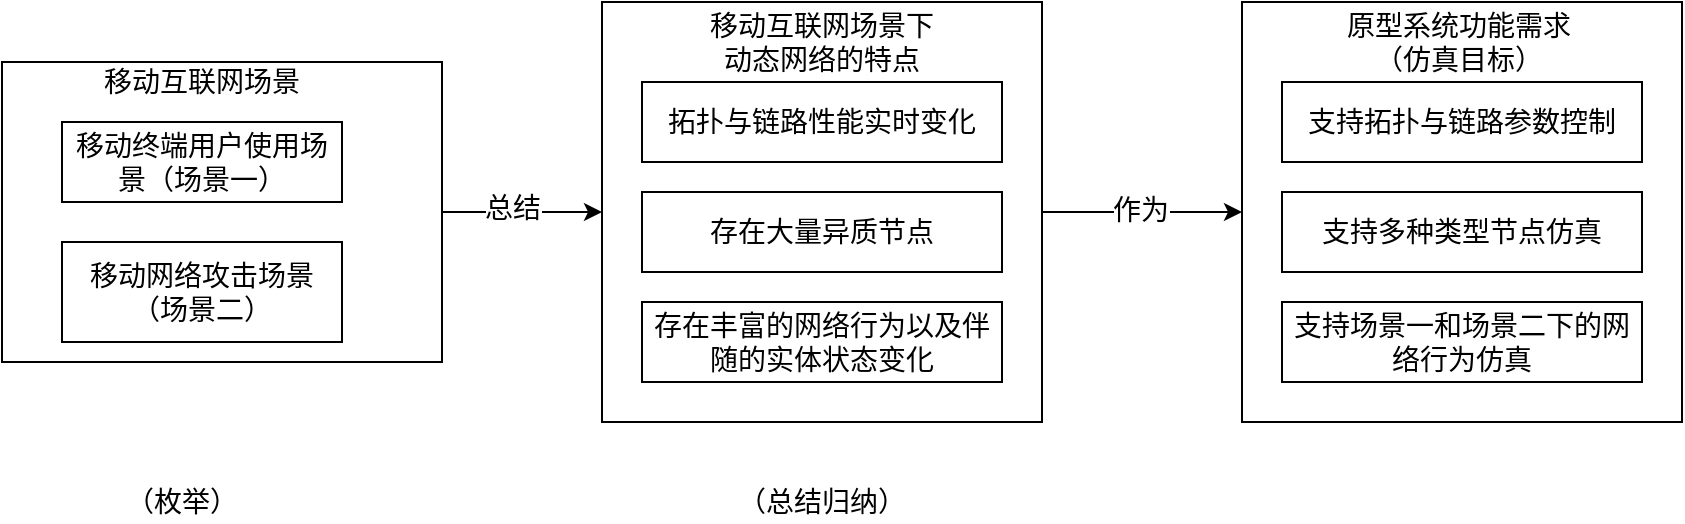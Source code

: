 <mxfile version="12.8.8" type="github" pages="2">
  <diagram id="sswHll2wC1va1XKW06WZ" name="Page-1">
    <mxGraphModel dx="946" dy="516" grid="0" gridSize="10" guides="1" tooltips="1" connect="1" arrows="1" fold="1" page="1" pageScale="1" pageWidth="827" pageHeight="1169" math="0" shadow="0">
      <root>
        <mxCell id="0" />
        <mxCell id="1" parent="0" />
        <mxCell id="4VM7OK9EREBoeNNhaifb-8" value="" style="edgeStyle=orthogonalEdgeStyle;rounded=0;orthogonalLoop=1;jettySize=auto;html=1;" edge="1" parent="1" source="4VM7OK9EREBoeNNhaifb-1" target="4VM7OK9EREBoeNNhaifb-7">
          <mxGeometry relative="1" as="geometry" />
        </mxCell>
        <mxCell id="4VM7OK9EREBoeNNhaifb-12" value="总结" style="text;html=1;align=center;verticalAlign=middle;resizable=0;points=[];labelBackgroundColor=#ffffff;fontSize=14;" vertex="1" connectable="0" parent="4VM7OK9EREBoeNNhaifb-8">
          <mxGeometry x="-0.125" y="2" relative="1" as="geometry">
            <mxPoint as="offset" />
          </mxGeometry>
        </mxCell>
        <mxCell id="4VM7OK9EREBoeNNhaifb-1" value="" style="rounded=0;whiteSpace=wrap;html=1;" vertex="1" parent="1">
          <mxGeometry x="160" y="160" width="220" height="150" as="geometry" />
        </mxCell>
        <mxCell id="4VM7OK9EREBoeNNhaifb-15" value="" style="edgeStyle=orthogonalEdgeStyle;rounded=0;orthogonalLoop=1;jettySize=auto;html=1;" edge="1" parent="1" source="4VM7OK9EREBoeNNhaifb-7" target="4VM7OK9EREBoeNNhaifb-14">
          <mxGeometry relative="1" as="geometry" />
        </mxCell>
        <mxCell id="4VM7OK9EREBoeNNhaifb-16" value="作为" style="text;html=1;align=center;verticalAlign=middle;resizable=0;points=[];labelBackgroundColor=#ffffff;fontSize=14;" vertex="1" connectable="0" parent="4VM7OK9EREBoeNNhaifb-15">
          <mxGeometry x="-0.025" y="1" relative="1" as="geometry">
            <mxPoint as="offset" />
          </mxGeometry>
        </mxCell>
        <mxCell id="4VM7OK9EREBoeNNhaifb-7" value="" style="rounded=0;whiteSpace=wrap;html=1;" vertex="1" parent="1">
          <mxGeometry x="460" y="130" width="220" height="210" as="geometry" />
        </mxCell>
        <mxCell id="4VM7OK9EREBoeNNhaifb-14" value="" style="rounded=0;whiteSpace=wrap;html=1;" vertex="1" parent="1">
          <mxGeometry x="780" y="130" width="220" height="210" as="geometry" />
        </mxCell>
        <mxCell id="4VM7OK9EREBoeNNhaifb-2" value="移动终端用户使用场景（场景一）" style="rounded=0;whiteSpace=wrap;html=1;fontSize=14;" vertex="1" parent="1">
          <mxGeometry x="190" y="190" width="140" height="40" as="geometry" />
        </mxCell>
        <mxCell id="4VM7OK9EREBoeNNhaifb-5" value="移动网络攻击场景（场景二）" style="rounded=0;whiteSpace=wrap;html=1;fontSize=14;" vertex="1" parent="1">
          <mxGeometry x="190" y="250" width="140" height="50" as="geometry" />
        </mxCell>
        <mxCell id="4VM7OK9EREBoeNNhaifb-6" value="移动互联网场景" style="text;html=1;strokeColor=none;fillColor=none;align=center;verticalAlign=middle;whiteSpace=wrap;rounded=0;fontSize=14;" vertex="1" parent="1">
          <mxGeometry x="205" y="170" width="110" as="geometry" />
        </mxCell>
        <mxCell id="4VM7OK9EREBoeNNhaifb-9" value="移动互联网场景下&lt;br&gt;动态网络的特点" style="text;html=1;strokeColor=none;fillColor=none;align=center;verticalAlign=middle;whiteSpace=wrap;rounded=0;fontSize=14;" vertex="1" parent="1">
          <mxGeometry x="470" y="150" width="200" as="geometry" />
        </mxCell>
        <mxCell id="4VM7OK9EREBoeNNhaifb-17" value="原型系统功能需求（仿真目标）" style="text;html=1;strokeColor=none;fillColor=none;align=center;verticalAlign=middle;whiteSpace=wrap;rounded=0;fontSize=14;" vertex="1" parent="1">
          <mxGeometry x="827" y="150" width="123" as="geometry" />
        </mxCell>
        <mxCell id="4VM7OK9EREBoeNNhaifb-19" value="（枚举）" style="text;html=1;strokeColor=none;fillColor=none;align=center;verticalAlign=middle;whiteSpace=wrap;rounded=0;fontSize=14;" vertex="1" parent="1">
          <mxGeometry x="220" y="370" width="60" height="20" as="geometry" />
        </mxCell>
        <mxCell id="4VM7OK9EREBoeNNhaifb-20" value="（总结归纳）" style="text;html=1;strokeColor=none;fillColor=none;align=center;verticalAlign=middle;whiteSpace=wrap;rounded=0;fontSize=14;" vertex="1" parent="1">
          <mxGeometry x="520" y="370" width="100" height="20" as="geometry" />
        </mxCell>
        <mxCell id="4VM7OK9EREBoeNNhaifb-21" value="支持拓扑与链路参数控制" style="rounded=0;whiteSpace=wrap;html=1;fontSize=14;" vertex="1" parent="1">
          <mxGeometry x="800" y="170" width="180" height="40" as="geometry" />
        </mxCell>
        <mxCell id="4VM7OK9EREBoeNNhaifb-23" value="拓扑与链路性能实时变化" style="rounded=0;whiteSpace=wrap;html=1;fontSize=14;" vertex="1" parent="1">
          <mxGeometry x="480" y="170" width="180" height="40" as="geometry" />
        </mxCell>
        <mxCell id="4VM7OK9EREBoeNNhaifb-24" value="存在大量异质节点" style="rounded=0;whiteSpace=wrap;html=1;fontSize=14;" vertex="1" parent="1">
          <mxGeometry x="480" y="225" width="180" height="40" as="geometry" />
        </mxCell>
        <mxCell id="4VM7OK9EREBoeNNhaifb-25" value="存在丰富的网络行为以及伴随的实体状态变化" style="rounded=0;whiteSpace=wrap;html=1;fontSize=14;" vertex="1" parent="1">
          <mxGeometry x="480" y="280" width="180" height="40" as="geometry" />
        </mxCell>
        <mxCell id="4VM7OK9EREBoeNNhaifb-26" value="支持多种类型节点仿真" style="rounded=0;whiteSpace=wrap;html=1;fontSize=14;" vertex="1" parent="1">
          <mxGeometry x="800" y="225" width="180" height="40" as="geometry" />
        </mxCell>
        <mxCell id="4VM7OK9EREBoeNNhaifb-27" value="支持场景一和场景二下的网络行为仿真" style="rounded=0;whiteSpace=wrap;html=1;fontSize=14;" vertex="1" parent="1">
          <mxGeometry x="800" y="280" width="180" height="40" as="geometry" />
        </mxCell>
      </root>
    </mxGraphModel>
  </diagram>
  <diagram id="BgTf6znP6Rn3cYpokhYt" name="论文研究思路">
    <mxGraphModel dx="946" dy="516" grid="1" gridSize="10" guides="1" tooltips="1" connect="1" arrows="1" fold="1" page="1" pageScale="1" pageWidth="827" pageHeight="1169" math="0" shadow="0">
      <root>
        <mxCell id="zPA9QopHJht8WMu36Rwg-0" />
        <mxCell id="zPA9QopHJht8WMu36Rwg-1" parent="zPA9QopHJht8WMu36Rwg-0" />
        <mxCell id="zPA9QopHJht8WMu36Rwg-3" value="" style="rounded=1;whiteSpace=wrap;html=1;fontSize=14;fillColor=#dae8fc;strokeColor=#6c8ebf;" parent="zPA9QopHJht8WMu36Rwg-1" vertex="1">
          <mxGeometry x="120" y="150" width="120" height="270" as="geometry" />
        </mxCell>
        <mxCell id="zPA9QopHJht8WMu36Rwg-4" value="适用场景" style="text;html=1;strokeColor=none;fillColor=none;align=center;verticalAlign=middle;whiteSpace=wrap;rounded=0;fontSize=14;" parent="zPA9QopHJht8WMu36Rwg-1" vertex="1">
          <mxGeometry x="150" y="160" width="60" height="20" as="geometry" />
        </mxCell>
        <mxCell id="62th59zJ8KaFZyCRn4PU-0" value="" style="rounded=1;whiteSpace=wrap;html=1;fontSize=14;fillColor=#e1d5e7;strokeColor=#9673a6;" parent="zPA9QopHJht8WMu36Rwg-1" vertex="1">
          <mxGeometry x="260" y="150" width="120" height="270" as="geometry" />
        </mxCell>
        <mxCell id="62th59zJ8KaFZyCRn4PU-1" value="研究问题" style="text;html=1;strokeColor=none;fillColor=none;align=center;verticalAlign=middle;whiteSpace=wrap;rounded=0;fontSize=14;" parent="zPA9QopHJht8WMu36Rwg-1" vertex="1">
          <mxGeometry x="290" y="160" width="60" height="20" as="geometry" />
        </mxCell>
        <mxCell id="62th59zJ8KaFZyCRn4PU-2" value="" style="rounded=1;whiteSpace=wrap;html=1;fontSize=14;fillColor=#ffe6cc;strokeColor=#d79b00;" parent="zPA9QopHJht8WMu36Rwg-1" vertex="1">
          <mxGeometry x="400" y="150" width="120" height="270" as="geometry" />
        </mxCell>
        <mxCell id="62th59zJ8KaFZyCRn4PU-3" value="研究目标" style="text;html=1;strokeColor=none;fillColor=none;align=center;verticalAlign=middle;whiteSpace=wrap;rounded=0;fontSize=14;" parent="zPA9QopHJht8WMu36Rwg-1" vertex="1">
          <mxGeometry x="430" y="160" width="60" height="20" as="geometry" />
        </mxCell>
        <mxCell id="62th59zJ8KaFZyCRn4PU-4" value="" style="rounded=1;whiteSpace=wrap;html=1;fontSize=14;fillColor=#d5e8d4;strokeColor=#82b366;" parent="zPA9QopHJht8WMu36Rwg-1" vertex="1">
          <mxGeometry x="540" y="150" width="130" height="270" as="geometry" />
        </mxCell>
        <mxCell id="62th59zJ8KaFZyCRn4PU-5" value="详细研究内容" style="text;html=1;strokeColor=none;fillColor=none;align=center;verticalAlign=middle;whiteSpace=wrap;rounded=0;fontSize=14;" parent="zPA9QopHJht8WMu36Rwg-1" vertex="1">
          <mxGeometry x="555" y="160" width="90" height="20" as="geometry" />
        </mxCell>
        <mxCell id="62th59zJ8KaFZyCRn4PU-6" value="" style="rounded=1;whiteSpace=wrap;html=1;fontSize=14;fillColor=#f8cecc;strokeColor=#b85450;" parent="zPA9QopHJht8WMu36Rwg-1" vertex="1">
          <mxGeometry x="697" y="150" width="120" height="270" as="geometry" />
        </mxCell>
        <mxCell id="62th59zJ8KaFZyCRn4PU-7" value="系统设计与实现" style="text;html=1;strokeColor=none;fillColor=none;align=center;verticalAlign=middle;whiteSpace=wrap;rounded=0;fontSize=14;" parent="zPA9QopHJht8WMu36Rwg-1" vertex="1">
          <mxGeometry x="707" y="160" width="100" height="20" as="geometry" />
        </mxCell>
        <mxCell id="F_lgMrP772dCoNAo6Dq6-0" style="rounded=0;orthogonalLoop=1;jettySize=auto;html=1;exitX=1;exitY=0.5;exitDx=0;exitDy=0;entryX=0;entryY=0.5;entryDx=0;entryDy=0;fontSize=14;" parent="zPA9QopHJht8WMu36Rwg-1" source="-ucIprAk_lTgYcTmTCdF-0" target="-ucIprAk_lTgYcTmTCdF-2" edge="1">
          <mxGeometry relative="1" as="geometry" />
        </mxCell>
        <mxCell id="-ucIprAk_lTgYcTmTCdF-0" value="移动终端用户使用场景（场景一）" style="rounded=0;whiteSpace=wrap;html=1;fontSize=14;fillColor=#A9C4EB;" parent="zPA9QopHJht8WMu36Rwg-1" vertex="1">
          <mxGeometry x="153" y="220" width="80" height="50" as="geometry" />
        </mxCell>
        <mxCell id="F_lgMrP772dCoNAo6Dq6-1" style="edgeStyle=none;rounded=0;orthogonalLoop=1;jettySize=auto;html=1;exitX=1;exitY=0.5;exitDx=0;exitDy=0;fontSize=14;entryX=0;entryY=0.64;entryDx=0;entryDy=0;entryPerimeter=0;" parent="zPA9QopHJht8WMu36Rwg-1" source="-ucIprAk_lTgYcTmTCdF-1" target="-ucIprAk_lTgYcTmTCdF-2" edge="1">
          <mxGeometry relative="1" as="geometry">
            <mxPoint x="280" y="290" as="targetPoint" />
          </mxGeometry>
        </mxCell>
        <mxCell id="-ucIprAk_lTgYcTmTCdF-1" value="移动网络&lt;br&gt;攻击场景&lt;br&gt;（场景二）" style="rounded=0;whiteSpace=wrap;html=1;fontSize=14;fillColor=#A9C4EB;" parent="zPA9QopHJht8WMu36Rwg-1" vertex="1">
          <mxGeometry x="153" y="290" width="80" height="60" as="geometry" />
        </mxCell>
        <mxCell id="F_lgMrP772dCoNAo6Dq6-2" style="edgeStyle=none;rounded=0;orthogonalLoop=1;jettySize=auto;html=1;exitX=1;exitY=0.5;exitDx=0;exitDy=0;entryX=0;entryY=0.452;entryDx=0;entryDy=0;fontSize=14;entryPerimeter=0;" parent="zPA9QopHJht8WMu36Rwg-1" source="-ucIprAk_lTgYcTmTCdF-2" target="-ucIprAk_lTgYcTmTCdF-3" edge="1">
          <mxGeometry relative="1" as="geometry" />
        </mxCell>
        <mxCell id="-ucIprAk_lTgYcTmTCdF-2" value="基于场景化网络行为的动态网络仿真" style="rounded=0;whiteSpace=wrap;html=1;fontSize=14;fillColor=#CDA2BE;" parent="zPA9QopHJht8WMu36Rwg-1" vertex="1">
          <mxGeometry x="275" y="260" width="90" height="50" as="geometry" />
        </mxCell>
        <mxCell id="-ucIprAk_lTgYcTmTCdF-3" value="动态网络仿真系统设计与实现" style="rounded=0;whiteSpace=wrap;html=1;fontSize=14;verticalAlign=middle;horizontal=1;fillColor=#FFE599;" parent="zPA9QopHJht8WMu36Rwg-1" vertex="1">
          <mxGeometry x="410" y="190" width="20" height="210" as="geometry" />
        </mxCell>
        <mxCell id="-ucIprAk_lTgYcTmTCdF-6" value="网络行为形式化建模" style="rounded=0;whiteSpace=wrap;html=1;fontSize=14;fillColor=#FFE599;" parent="zPA9QopHJht8WMu36Rwg-1" vertex="1">
          <mxGeometry x="434" y="200" width="80" height="50" as="geometry" />
        </mxCell>
        <mxCell id="QfZqZDL5xgm1hsYurjt0-8" style="edgeStyle=none;rounded=0;orthogonalLoop=1;jettySize=auto;html=1;exitX=1;exitY=0.5;exitDx=0;exitDy=0;entryX=0;entryY=0.5;entryDx=0;entryDy=0;fontSize=14;" parent="zPA9QopHJht8WMu36Rwg-1" source="-ucIprAk_lTgYcTmTCdF-7" target="jbXbIxo3hX7WEbQWQ6So-3" edge="1">
          <mxGeometry relative="1" as="geometry" />
        </mxCell>
        <mxCell id="QfZqZDL5xgm1hsYurjt0-9" style="edgeStyle=none;rounded=0;orthogonalLoop=1;jettySize=auto;html=1;exitX=1;exitY=0.5;exitDx=0;exitDy=0;entryX=0;entryY=0.5;entryDx=0;entryDy=0;fontSize=14;" parent="zPA9QopHJht8WMu36Rwg-1" source="-ucIprAk_lTgYcTmTCdF-7" target="QfZqZDL5xgm1hsYurjt0-0" edge="1">
          <mxGeometry relative="1" as="geometry" />
        </mxCell>
        <mxCell id="-ucIprAk_lTgYcTmTCdF-7" value="网络行为及拓扑变化仿真实现" style="rounded=0;whiteSpace=wrap;html=1;fontSize=14;fillColor=#FFE599;" parent="zPA9QopHJht8WMu36Rwg-1" vertex="1">
          <mxGeometry x="434" y="340" width="80" height="50" as="geometry" />
        </mxCell>
        <mxCell id="QfZqZDL5xgm1hsYurjt0-5" style="edgeStyle=none;rounded=0;orthogonalLoop=1;jettySize=auto;html=1;exitX=1;exitY=0.5;exitDx=0;exitDy=0;entryX=0;entryY=0.5;entryDx=0;entryDy=0;fontSize=14;" parent="zPA9QopHJht8WMu36Rwg-1" source="-ucIprAk_lTgYcTmTCdF-8" target="jbXbIxo3hX7WEbQWQ6So-1" edge="1">
          <mxGeometry relative="1" as="geometry" />
        </mxCell>
        <mxCell id="QfZqZDL5xgm1hsYurjt0-6" style="edgeStyle=none;rounded=0;orthogonalLoop=1;jettySize=auto;html=1;exitX=1;exitY=0.5;exitDx=0;exitDy=0;entryX=0;entryY=0.5;entryDx=0;entryDy=0;fontSize=14;" parent="zPA9QopHJht8WMu36Rwg-1" source="-ucIprAk_lTgYcTmTCdF-8" target="jbXbIxo3hX7WEbQWQ6So-2" edge="1">
          <mxGeometry relative="1" as="geometry" />
        </mxCell>
        <mxCell id="-ucIprAk_lTgYcTmTCdF-8" value="网络描述语言设计" style="rounded=0;whiteSpace=wrap;html=1;fontSize=14;fillColor=#FFE599;" parent="zPA9QopHJht8WMu36Rwg-1" vertex="1">
          <mxGeometry x="434" y="270" width="80" height="50" as="geometry" />
        </mxCell>
        <mxCell id="-ucIprAk_lTgYcTmTCdF-9" value="移动互联网组分及其关系确定" style="rounded=0;whiteSpace=wrap;html=1;fontSize=14;fillColor=#B9E0A5;" parent="zPA9QopHJht8WMu36Rwg-1" vertex="1">
          <mxGeometry x="550" y="180" width="110" height="40" as="geometry" />
        </mxCell>
        <mxCell id="F_lgMrP772dCoNAo6Dq6-3" value="基于自动机的网络行为建模" style="rounded=0;whiteSpace=wrap;html=1;fontSize=14;fillColor=#B9E0A5;" parent="zPA9QopHJht8WMu36Rwg-1" vertex="1">
          <mxGeometry x="550" y="230" width="110" height="40" as="geometry" />
        </mxCell>
        <mxCell id="jbXbIxo3hX7WEbQWQ6So-1" value="设计原则" style="rounded=0;whiteSpace=wrap;html=1;fontSize=14;fillColor=#B9E0A5;" parent="zPA9QopHJht8WMu36Rwg-1" vertex="1">
          <mxGeometry x="550" y="280" width="110" height="20" as="geometry" />
        </mxCell>
        <mxCell id="jbXbIxo3hX7WEbQWQ6So-2" value="词法和语法介绍" style="rounded=0;whiteSpace=wrap;html=1;fontSize=14;fillColor=#B9E0A5;" parent="zPA9QopHJht8WMu36Rwg-1" vertex="1">
          <mxGeometry x="550" y="310" width="110" height="20" as="geometry" />
        </mxCell>
        <mxCell id="jbXbIxo3hX7WEbQWQ6So-3" value="网络行为控制" style="rounded=0;whiteSpace=wrap;html=1;fontSize=14;fillColor=#B9E0A5;" parent="zPA9QopHJht8WMu36Rwg-1" vertex="1">
          <mxGeometry x="550" y="340" width="110" height="20" as="geometry" />
        </mxCell>
        <mxCell id="QfZqZDL5xgm1hsYurjt0-0" value="拓扑与链路参数控制" style="rounded=0;whiteSpace=wrap;html=1;fontSize=14;fillColor=#B9E0A5;" parent="zPA9QopHJht8WMu36Rwg-1" vertex="1">
          <mxGeometry x="550" y="370" width="110" height="40" as="geometry" />
        </mxCell>
        <mxCell id="QfZqZDL5xgm1hsYurjt0-1" style="edgeStyle=none;rounded=0;orthogonalLoop=1;jettySize=auto;html=1;exitX=1;exitY=0.5;exitDx=0;exitDy=0;entryX=0;entryY=0.5;entryDx=0;entryDy=0;fontSize=14;" parent="zPA9QopHJht8WMu36Rwg-1" source="-ucIprAk_lTgYcTmTCdF-6" target="-ucIprAk_lTgYcTmTCdF-9" edge="1">
          <mxGeometry relative="1" as="geometry" />
        </mxCell>
        <mxCell id="QfZqZDL5xgm1hsYurjt0-2" style="edgeStyle=none;rounded=0;orthogonalLoop=1;jettySize=auto;html=1;entryX=0;entryY=0.5;entryDx=0;entryDy=0;fontSize=14;exitX=1;exitY=0.5;exitDx=0;exitDy=0;" parent="zPA9QopHJht8WMu36Rwg-1" source="-ucIprAk_lTgYcTmTCdF-6" target="F_lgMrP772dCoNAo6Dq6-3" edge="1">
          <mxGeometry relative="1" as="geometry">
            <mxPoint x="520" y="220" as="sourcePoint" />
          </mxGeometry>
        </mxCell>
        <mxCell id="QfZqZDL5xgm1hsYurjt0-4" value="移动互联网场景" style="rounded=0;whiteSpace=wrap;html=1;fontSize=14;verticalAlign=middle;horizontal=1;fillColor=#A9C4EB;strokeColor=#000000;" parent="zPA9QopHJht8WMu36Rwg-1" vertex="1">
          <mxGeometry x="130" y="190" width="20" height="210" as="geometry" />
        </mxCell>
      </root>
    </mxGraphModel>
  </diagram>
</mxfile>
